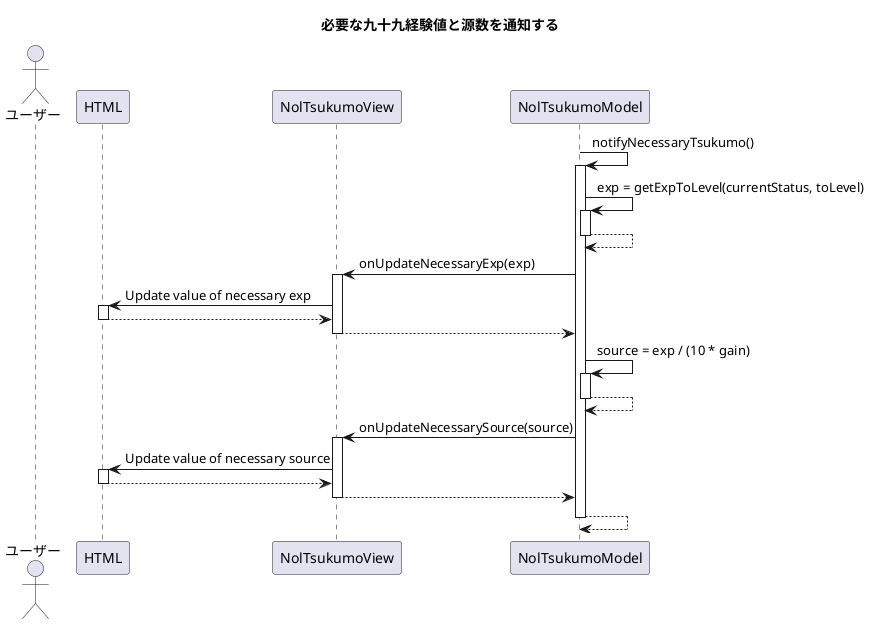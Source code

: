 @startuml

title 必要な九十九経験値と源数を通知する

actor ユーザー as user
participant HTML
participant NolTsukumoView
participant NolTsukumoModel

NolTsukumoModel -> NolTsukumoModel++ : notifyNecessaryTsukumo()
  NolTsukumoModel -> NolTsukumoModel++ : exp = getExpToLevel(currentStatus, toLevel)
  return
  NolTsukumoModel -> NolTsukumoView++ : onUpdateNecessaryExp(exp)
    NolTsukumoView -> HTML++ : Update value of necessary exp
    return        
  return
  NolTsukumoModel -> NolTsukumoModel++ : source = exp / (10 * gain)
  return
  NolTsukumoModel -> NolTsukumoView++ : onUpdateNecessarySource(source)
    NolTsukumoView -> HTML++ : Update value of necessary source
    return        
  return
return

@enduml

